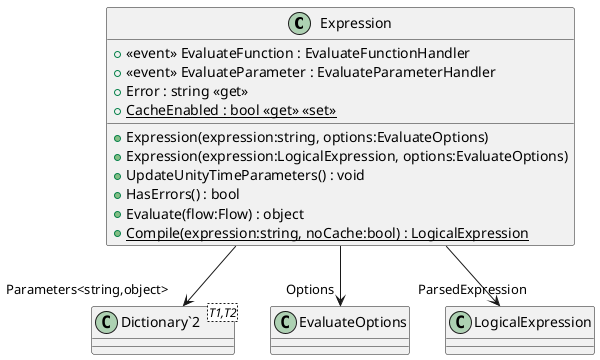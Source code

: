 @startuml
class Expression {
    + Expression(expression:string, options:EvaluateOptions)
    + Expression(expression:LogicalExpression, options:EvaluateOptions)
    +  <<event>> EvaluateFunction : EvaluateFunctionHandler 
    +  <<event>> EvaluateParameter : EvaluateParameterHandler 
    + Error : string <<get>>
    + UpdateUnityTimeParameters() : void
    + HasErrors() : bool
    + Evaluate(flow:Flow) : object
    + {static} Compile(expression:string, noCache:bool) : LogicalExpression
    + {static} CacheEnabled : bool <<get>> <<set>>
}
class "Dictionary`2"<T1,T2> {
}
Expression --> "Options" EvaluateOptions
Expression --> "ParsedExpression" LogicalExpression
Expression --> "Parameters<string,object>" "Dictionary`2"
@enduml
